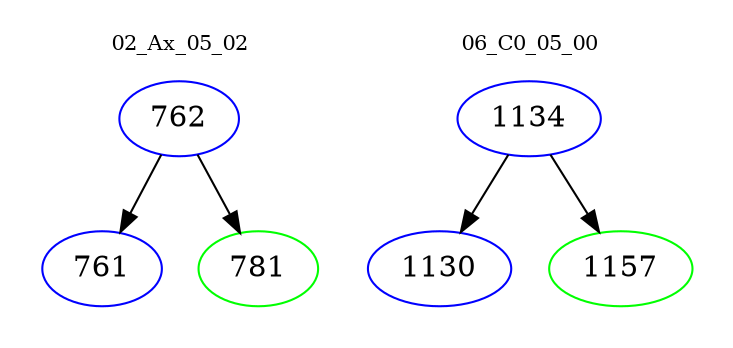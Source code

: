 digraph{
subgraph cluster_0 {
color = white
label = "02_Ax_05_02";
fontsize=10;
T0_762 [label="762", color="blue"]
T0_762 -> T0_761 [color="black"]
T0_761 [label="761", color="blue"]
T0_762 -> T0_781 [color="black"]
T0_781 [label="781", color="green"]
}
subgraph cluster_1 {
color = white
label = "06_C0_05_00";
fontsize=10;
T1_1134 [label="1134", color="blue"]
T1_1134 -> T1_1130 [color="black"]
T1_1130 [label="1130", color="blue"]
T1_1134 -> T1_1157 [color="black"]
T1_1157 [label="1157", color="green"]
}
}
